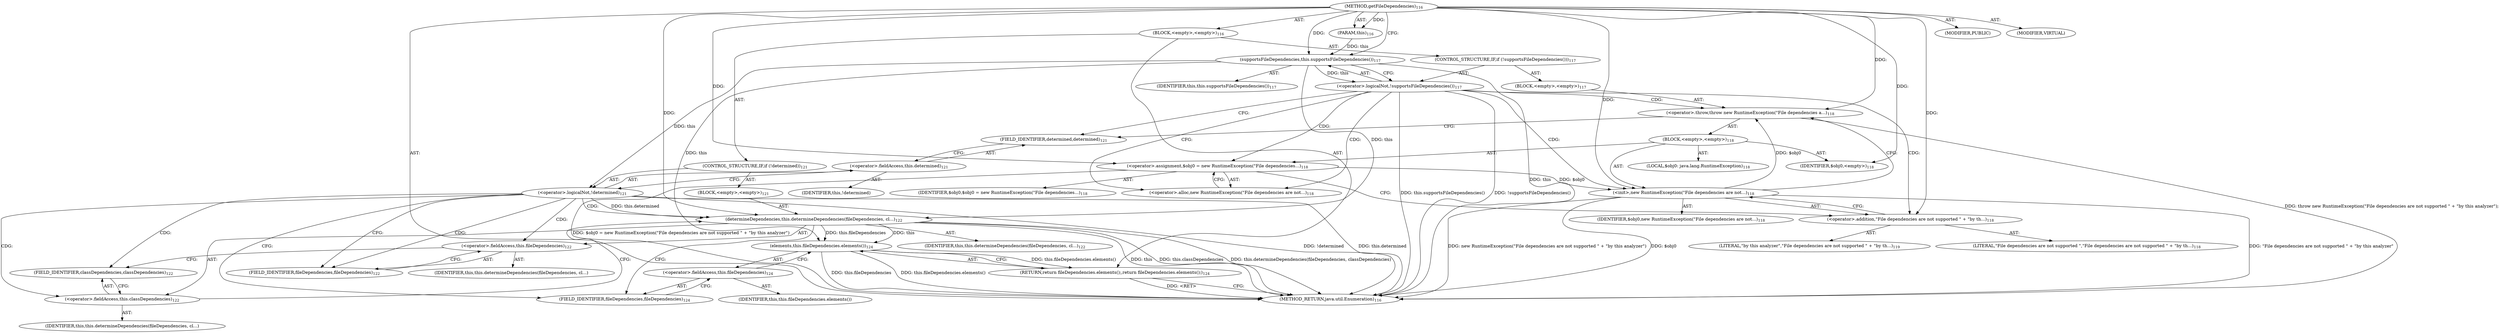 digraph "getFileDependencies" {  
"111669149698" [label = <(METHOD,getFileDependencies)<SUB>116</SUB>> ]
"115964116993" [label = <(PARAM,this)<SUB>116</SUB>> ]
"25769803778" [label = <(BLOCK,&lt;empty&gt;,&lt;empty&gt;)<SUB>116</SUB>> ]
"47244640256" [label = <(CONTROL_STRUCTURE,IF,if (!supportsFileDependencies()))<SUB>117</SUB>> ]
"30064771094" [label = <(&lt;operator&gt;.logicalNot,!supportsFileDependencies())<SUB>117</SUB>> ]
"30064771095" [label = <(supportsFileDependencies,this.supportsFileDependencies())<SUB>117</SUB>> ]
"68719476737" [label = <(IDENTIFIER,this,this.supportsFileDependencies())<SUB>117</SUB>> ]
"25769803779" [label = <(BLOCK,&lt;empty&gt;,&lt;empty&gt;)<SUB>117</SUB>> ]
"30064771096" [label = <(&lt;operator&gt;.throw,throw new RuntimeException(&quot;File dependencies a...)<SUB>118</SUB>> ]
"25769803780" [label = <(BLOCK,&lt;empty&gt;,&lt;empty&gt;)<SUB>118</SUB>> ]
"94489280512" [label = <(LOCAL,$obj0: java.lang.RuntimeException)<SUB>118</SUB>> ]
"30064771097" [label = <(&lt;operator&gt;.assignment,$obj0 = new RuntimeException(&quot;File dependencies...)<SUB>118</SUB>> ]
"68719476756" [label = <(IDENTIFIER,$obj0,$obj0 = new RuntimeException(&quot;File dependencies...)<SUB>118</SUB>> ]
"30064771098" [label = <(&lt;operator&gt;.alloc,new RuntimeException(&quot;File dependencies are not...)<SUB>118</SUB>> ]
"30064771099" [label = <(&lt;init&gt;,new RuntimeException(&quot;File dependencies are not...)<SUB>118</SUB>> ]
"68719476757" [label = <(IDENTIFIER,$obj0,new RuntimeException(&quot;File dependencies are not...)<SUB>118</SUB>> ]
"30064771100" [label = <(&lt;operator&gt;.addition,&quot;File dependencies are not supported &quot; + &quot;by th...)<SUB>118</SUB>> ]
"90194313220" [label = <(LITERAL,&quot;File dependencies are not supported &quot;,&quot;File dependencies are not supported &quot; + &quot;by th...)<SUB>118</SUB>> ]
"90194313221" [label = <(LITERAL,&quot;by this analyzer&quot;,&quot;File dependencies are not supported &quot; + &quot;by th...)<SUB>119</SUB>> ]
"68719476758" [label = <(IDENTIFIER,$obj0,&lt;empty&gt;)<SUB>118</SUB>> ]
"47244640257" [label = <(CONTROL_STRUCTURE,IF,if (!determined))<SUB>121</SUB>> ]
"30064771101" [label = <(&lt;operator&gt;.logicalNot,!determined)<SUB>121</SUB>> ]
"30064771102" [label = <(&lt;operator&gt;.fieldAccess,this.determined)<SUB>121</SUB>> ]
"68719476759" [label = <(IDENTIFIER,this,!determined)> ]
"55834574857" [label = <(FIELD_IDENTIFIER,determined,determined)<SUB>121</SUB>> ]
"25769803781" [label = <(BLOCK,&lt;empty&gt;,&lt;empty&gt;)<SUB>121</SUB>> ]
"30064771103" [label = <(determineDependencies,this.determineDependencies(fileDependencies, cl...)<SUB>122</SUB>> ]
"68719476738" [label = <(IDENTIFIER,this,this.determineDependencies(fileDependencies, cl...)<SUB>122</SUB>> ]
"30064771104" [label = <(&lt;operator&gt;.fieldAccess,this.fileDependencies)<SUB>122</SUB>> ]
"68719476760" [label = <(IDENTIFIER,this,this.determineDependencies(fileDependencies, cl...)> ]
"55834574858" [label = <(FIELD_IDENTIFIER,fileDependencies,fileDependencies)<SUB>122</SUB>> ]
"30064771105" [label = <(&lt;operator&gt;.fieldAccess,this.classDependencies)<SUB>122</SUB>> ]
"68719476761" [label = <(IDENTIFIER,this,this.determineDependencies(fileDependencies, cl...)> ]
"55834574859" [label = <(FIELD_IDENTIFIER,classDependencies,classDependencies)<SUB>122</SUB>> ]
"146028888064" [label = <(RETURN,return fileDependencies.elements();,return fileDependencies.elements();)<SUB>124</SUB>> ]
"30064771106" [label = <(elements,this.fileDependencies.elements())<SUB>124</SUB>> ]
"30064771107" [label = <(&lt;operator&gt;.fieldAccess,this.fileDependencies)<SUB>124</SUB>> ]
"68719476762" [label = <(IDENTIFIER,this,this.fileDependencies.elements())> ]
"55834574860" [label = <(FIELD_IDENTIFIER,fileDependencies,fileDependencies)<SUB>124</SUB>> ]
"133143986189" [label = <(MODIFIER,PUBLIC)> ]
"133143986190" [label = <(MODIFIER,VIRTUAL)> ]
"128849018882" [label = <(METHOD_RETURN,java.util.Enumeration)<SUB>116</SUB>> ]
  "111669149698" -> "115964116993"  [ label = "AST: "] 
  "111669149698" -> "25769803778"  [ label = "AST: "] 
  "111669149698" -> "133143986189"  [ label = "AST: "] 
  "111669149698" -> "133143986190"  [ label = "AST: "] 
  "111669149698" -> "128849018882"  [ label = "AST: "] 
  "25769803778" -> "47244640256"  [ label = "AST: "] 
  "25769803778" -> "47244640257"  [ label = "AST: "] 
  "25769803778" -> "146028888064"  [ label = "AST: "] 
  "47244640256" -> "30064771094"  [ label = "AST: "] 
  "47244640256" -> "25769803779"  [ label = "AST: "] 
  "30064771094" -> "30064771095"  [ label = "AST: "] 
  "30064771095" -> "68719476737"  [ label = "AST: "] 
  "25769803779" -> "30064771096"  [ label = "AST: "] 
  "30064771096" -> "25769803780"  [ label = "AST: "] 
  "25769803780" -> "94489280512"  [ label = "AST: "] 
  "25769803780" -> "30064771097"  [ label = "AST: "] 
  "25769803780" -> "30064771099"  [ label = "AST: "] 
  "25769803780" -> "68719476758"  [ label = "AST: "] 
  "30064771097" -> "68719476756"  [ label = "AST: "] 
  "30064771097" -> "30064771098"  [ label = "AST: "] 
  "30064771099" -> "68719476757"  [ label = "AST: "] 
  "30064771099" -> "30064771100"  [ label = "AST: "] 
  "30064771100" -> "90194313220"  [ label = "AST: "] 
  "30064771100" -> "90194313221"  [ label = "AST: "] 
  "47244640257" -> "30064771101"  [ label = "AST: "] 
  "47244640257" -> "25769803781"  [ label = "AST: "] 
  "30064771101" -> "30064771102"  [ label = "AST: "] 
  "30064771102" -> "68719476759"  [ label = "AST: "] 
  "30064771102" -> "55834574857"  [ label = "AST: "] 
  "25769803781" -> "30064771103"  [ label = "AST: "] 
  "30064771103" -> "68719476738"  [ label = "AST: "] 
  "30064771103" -> "30064771104"  [ label = "AST: "] 
  "30064771103" -> "30064771105"  [ label = "AST: "] 
  "30064771104" -> "68719476760"  [ label = "AST: "] 
  "30064771104" -> "55834574858"  [ label = "AST: "] 
  "30064771105" -> "68719476761"  [ label = "AST: "] 
  "30064771105" -> "55834574859"  [ label = "AST: "] 
  "146028888064" -> "30064771106"  [ label = "AST: "] 
  "30064771106" -> "30064771107"  [ label = "AST: "] 
  "30064771107" -> "68719476762"  [ label = "AST: "] 
  "30064771107" -> "55834574860"  [ label = "AST: "] 
  "146028888064" -> "128849018882"  [ label = "CFG: "] 
  "30064771094" -> "30064771098"  [ label = "CFG: "] 
  "30064771094" -> "55834574857"  [ label = "CFG: "] 
  "30064771101" -> "55834574858"  [ label = "CFG: "] 
  "30064771101" -> "55834574860"  [ label = "CFG: "] 
  "30064771106" -> "146028888064"  [ label = "CFG: "] 
  "30064771095" -> "30064771094"  [ label = "CFG: "] 
  "30064771096" -> "55834574857"  [ label = "CFG: "] 
  "30064771102" -> "30064771101"  [ label = "CFG: "] 
  "30064771103" -> "55834574860"  [ label = "CFG: "] 
  "30064771107" -> "30064771106"  [ label = "CFG: "] 
  "55834574857" -> "30064771102"  [ label = "CFG: "] 
  "30064771104" -> "55834574859"  [ label = "CFG: "] 
  "30064771105" -> "30064771103"  [ label = "CFG: "] 
  "55834574860" -> "30064771107"  [ label = "CFG: "] 
  "30064771097" -> "30064771100"  [ label = "CFG: "] 
  "30064771099" -> "30064771096"  [ label = "CFG: "] 
  "55834574858" -> "30064771104"  [ label = "CFG: "] 
  "55834574859" -> "30064771105"  [ label = "CFG: "] 
  "30064771098" -> "30064771097"  [ label = "CFG: "] 
  "30064771100" -> "30064771099"  [ label = "CFG: "] 
  "111669149698" -> "30064771095"  [ label = "CFG: "] 
  "146028888064" -> "128849018882"  [ label = "DDG: &lt;RET&gt;"] 
  "30064771095" -> "128849018882"  [ label = "DDG: this"] 
  "30064771094" -> "128849018882"  [ label = "DDG: this.supportsFileDependencies()"] 
  "30064771094" -> "128849018882"  [ label = "DDG: !supportsFileDependencies()"] 
  "30064771097" -> "128849018882"  [ label = "DDG: $obj0 = new RuntimeException(&quot;File dependencies are not supported &quot; + &quot;by this analyzer&quot;)"] 
  "30064771099" -> "128849018882"  [ label = "DDG: $obj0"] 
  "30064771099" -> "128849018882"  [ label = "DDG: &quot;File dependencies are not supported &quot; + &quot;by this analyzer&quot;"] 
  "30064771099" -> "128849018882"  [ label = "DDG: new RuntimeException(&quot;File dependencies are not supported &quot; + &quot;by this analyzer&quot;)"] 
  "30064771096" -> "128849018882"  [ label = "DDG: throw new RuntimeException(&quot;File dependencies are not supported &quot; + &quot;by this analyzer&quot;);"] 
  "30064771101" -> "128849018882"  [ label = "DDG: this.determined"] 
  "30064771101" -> "128849018882"  [ label = "DDG: !determined"] 
  "30064771103" -> "128849018882"  [ label = "DDG: this"] 
  "30064771103" -> "128849018882"  [ label = "DDG: this.classDependencies"] 
  "30064771103" -> "128849018882"  [ label = "DDG: this.determineDependencies(fileDependencies, classDependencies)"] 
  "30064771106" -> "128849018882"  [ label = "DDG: this.fileDependencies"] 
  "30064771106" -> "128849018882"  [ label = "DDG: this.fileDependencies.elements()"] 
  "111669149698" -> "115964116993"  [ label = "DDG: "] 
  "30064771106" -> "146028888064"  [ label = "DDG: this.fileDependencies.elements()"] 
  "30064771095" -> "30064771094"  [ label = "DDG: this"] 
  "30064771095" -> "30064771101"  [ label = "DDG: this"] 
  "30064771095" -> "30064771106"  [ label = "DDG: this"] 
  "30064771103" -> "30064771106"  [ label = "DDG: this"] 
  "30064771103" -> "30064771106"  [ label = "DDG: this.fileDependencies"] 
  "115964116993" -> "30064771095"  [ label = "DDG: this"] 
  "111669149698" -> "30064771095"  [ label = "DDG: "] 
  "30064771099" -> "30064771096"  [ label = "DDG: $obj0"] 
  "111669149698" -> "30064771096"  [ label = "DDG: "] 
  "30064771095" -> "30064771103"  [ label = "DDG: this"] 
  "30064771101" -> "30064771103"  [ label = "DDG: this.determined"] 
  "111669149698" -> "30064771103"  [ label = "DDG: "] 
  "111669149698" -> "30064771097"  [ label = "DDG: "] 
  "111669149698" -> "68719476758"  [ label = "DDG: "] 
  "30064771097" -> "30064771099"  [ label = "DDG: $obj0"] 
  "111669149698" -> "30064771099"  [ label = "DDG: "] 
  "111669149698" -> "30064771100"  [ label = "DDG: "] 
  "30064771094" -> "30064771099"  [ label = "CDG: "] 
  "30064771094" -> "30064771100"  [ label = "CDG: "] 
  "30064771094" -> "30064771097"  [ label = "CDG: "] 
  "30064771094" -> "30064771098"  [ label = "CDG: "] 
  "30064771094" -> "30064771096"  [ label = "CDG: "] 
  "30064771101" -> "30064771105"  [ label = "CDG: "] 
  "30064771101" -> "30064771103"  [ label = "CDG: "] 
  "30064771101" -> "30064771104"  [ label = "CDG: "] 
  "30064771101" -> "55834574859"  [ label = "CDG: "] 
  "30064771101" -> "55834574858"  [ label = "CDG: "] 
}
